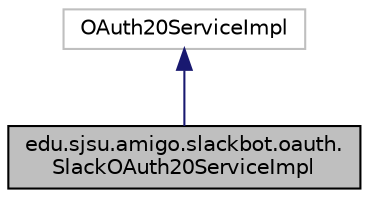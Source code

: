 digraph "edu.sjsu.amigo.slackbot.oauth.SlackOAuth20ServiceImpl"
{
  edge [fontname="Helvetica",fontsize="10",labelfontname="Helvetica",labelfontsize="10"];
  node [fontname="Helvetica",fontsize="10",shape=record];
  Node2 [label="edu.sjsu.amigo.slackbot.oauth.\lSlackOAuth20ServiceImpl",height=0.2,width=0.4,color="black", fillcolor="grey75", style="filled", fontcolor="black"];
  Node3 -> Node2 [dir="back",color="midnightblue",fontsize="10",style="solid",fontname="Helvetica"];
  Node3 [label="OAuth20ServiceImpl",height=0.2,width=0.4,color="grey75", fillcolor="white", style="filled"];
}
